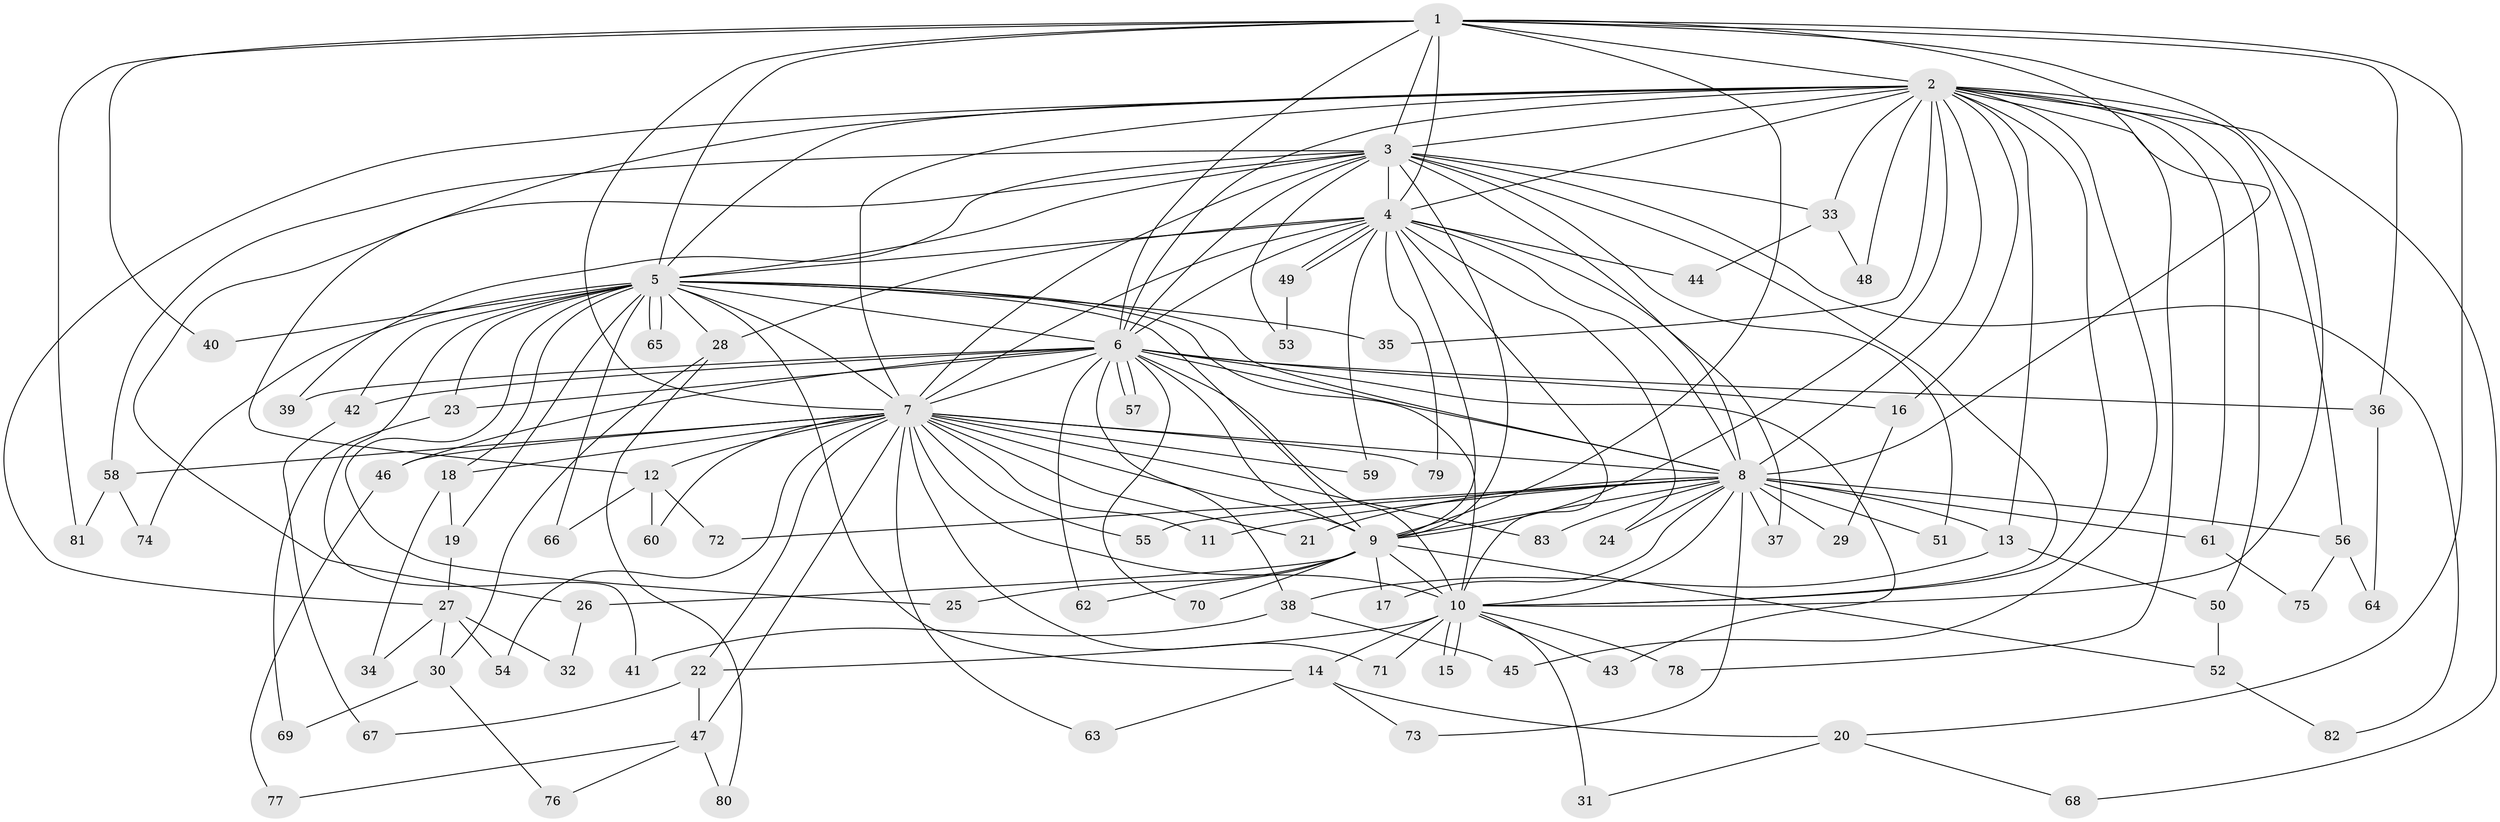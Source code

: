 // Generated by graph-tools (version 1.1) at 2025/43/03/09/25 04:43:51]
// undirected, 83 vertices, 191 edges
graph export_dot {
graph [start="1"]
  node [color=gray90,style=filled];
  1;
  2;
  3;
  4;
  5;
  6;
  7;
  8;
  9;
  10;
  11;
  12;
  13;
  14;
  15;
  16;
  17;
  18;
  19;
  20;
  21;
  22;
  23;
  24;
  25;
  26;
  27;
  28;
  29;
  30;
  31;
  32;
  33;
  34;
  35;
  36;
  37;
  38;
  39;
  40;
  41;
  42;
  43;
  44;
  45;
  46;
  47;
  48;
  49;
  50;
  51;
  52;
  53;
  54;
  55;
  56;
  57;
  58;
  59;
  60;
  61;
  62;
  63;
  64;
  65;
  66;
  67;
  68;
  69;
  70;
  71;
  72;
  73;
  74;
  75;
  76;
  77;
  78;
  79;
  80;
  81;
  82;
  83;
  1 -- 2;
  1 -- 3;
  1 -- 4;
  1 -- 5;
  1 -- 6;
  1 -- 7;
  1 -- 8;
  1 -- 9;
  1 -- 10;
  1 -- 20;
  1 -- 36;
  1 -- 40;
  1 -- 81;
  2 -- 3;
  2 -- 4;
  2 -- 5;
  2 -- 6;
  2 -- 7;
  2 -- 8;
  2 -- 9;
  2 -- 10;
  2 -- 13;
  2 -- 16;
  2 -- 26;
  2 -- 27;
  2 -- 33;
  2 -- 35;
  2 -- 45;
  2 -- 48;
  2 -- 50;
  2 -- 56;
  2 -- 61;
  2 -- 68;
  2 -- 78;
  3 -- 4;
  3 -- 5;
  3 -- 6;
  3 -- 7;
  3 -- 8;
  3 -- 9;
  3 -- 10;
  3 -- 12;
  3 -- 33;
  3 -- 39;
  3 -- 51;
  3 -- 53;
  3 -- 58;
  3 -- 82;
  4 -- 5;
  4 -- 6;
  4 -- 7;
  4 -- 8;
  4 -- 9;
  4 -- 10;
  4 -- 24;
  4 -- 28;
  4 -- 37;
  4 -- 44;
  4 -- 49;
  4 -- 49;
  4 -- 59;
  4 -- 79;
  5 -- 6;
  5 -- 7;
  5 -- 8;
  5 -- 9;
  5 -- 10;
  5 -- 14;
  5 -- 18;
  5 -- 19;
  5 -- 23;
  5 -- 25;
  5 -- 28;
  5 -- 35;
  5 -- 40;
  5 -- 41;
  5 -- 42;
  5 -- 65;
  5 -- 65;
  5 -- 66;
  5 -- 74;
  6 -- 7;
  6 -- 8;
  6 -- 9;
  6 -- 10;
  6 -- 16;
  6 -- 23;
  6 -- 36;
  6 -- 38;
  6 -- 39;
  6 -- 42;
  6 -- 43;
  6 -- 46;
  6 -- 57;
  6 -- 57;
  6 -- 62;
  6 -- 70;
  7 -- 8;
  7 -- 9;
  7 -- 10;
  7 -- 11;
  7 -- 12;
  7 -- 18;
  7 -- 21;
  7 -- 22;
  7 -- 46;
  7 -- 47;
  7 -- 54;
  7 -- 55;
  7 -- 58;
  7 -- 59;
  7 -- 60;
  7 -- 63;
  7 -- 71;
  7 -- 79;
  7 -- 83;
  8 -- 9;
  8 -- 10;
  8 -- 11;
  8 -- 13;
  8 -- 17;
  8 -- 21;
  8 -- 24;
  8 -- 29;
  8 -- 37;
  8 -- 51;
  8 -- 55;
  8 -- 56;
  8 -- 61;
  8 -- 72;
  8 -- 73;
  8 -- 83;
  9 -- 10;
  9 -- 17;
  9 -- 25;
  9 -- 26;
  9 -- 52;
  9 -- 62;
  9 -- 70;
  10 -- 14;
  10 -- 15;
  10 -- 15;
  10 -- 22;
  10 -- 31;
  10 -- 43;
  10 -- 71;
  10 -- 78;
  12 -- 60;
  12 -- 66;
  12 -- 72;
  13 -- 38;
  13 -- 50;
  14 -- 20;
  14 -- 63;
  14 -- 73;
  16 -- 29;
  18 -- 19;
  18 -- 34;
  19 -- 27;
  20 -- 31;
  20 -- 68;
  22 -- 47;
  22 -- 67;
  23 -- 69;
  26 -- 32;
  27 -- 30;
  27 -- 32;
  27 -- 34;
  27 -- 54;
  28 -- 30;
  28 -- 80;
  30 -- 69;
  30 -- 76;
  33 -- 44;
  33 -- 48;
  36 -- 64;
  38 -- 41;
  38 -- 45;
  42 -- 67;
  46 -- 77;
  47 -- 76;
  47 -- 77;
  47 -- 80;
  49 -- 53;
  50 -- 52;
  52 -- 82;
  56 -- 64;
  56 -- 75;
  58 -- 74;
  58 -- 81;
  61 -- 75;
}
